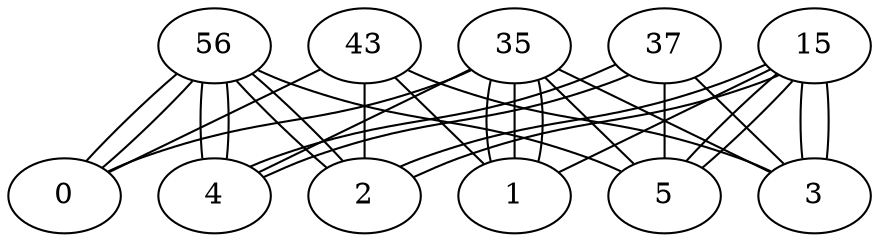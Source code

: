 graph {
  0-0 -- 1-0 [label="86"];
  1-0 -- 2-0 [label="35"];
  2-0 -- 3-0 [label="16"];
  3-0 -- 3-1 [label="5"];
  3-1 -- 3-2 [label="3"];
  3-2 -- 3-3 [label="4"];
  3-3 -- 2-3 [label="12"];
  2-0 -- 2-1 [label="27"];
  3-1 -- 4-1 [label="27"];
  4-1 -- 4-0 [label="30"];
  4-0 -- 5-0 [label="15"];
  5-0 -- 5-1 [label="7"];
  5-1 -- 5-2 [label="35"];
  5-2 -- 4-2 [label="5"];
  5-2 -- 5-3 [label="22"];
  5-3 -- 5-4 [label="46"];
  2-3 -- 2-2 [label="50"];
  2-2 -- 1-2 [label="3"];
  1-2 -- 1-3 [label="2"];
  1-3 -- 0-3 [label="30"];
  1-2 -- 1-1 [label="31"];
  0-3 -- 0-2 [label="35"];
  0-2 -- 0-1 [label="37"];
  5-3 -- 4-3 [label="56"];
  4-3 -- 4-4 [label="47"];
  4-4 -- 3-4 [label="43"];
  3-4 -- 2-4 [label="40"];
  2-4 -- 1-4 [label="28"];
  1-4 -- 0-4 [label="43"];
}
